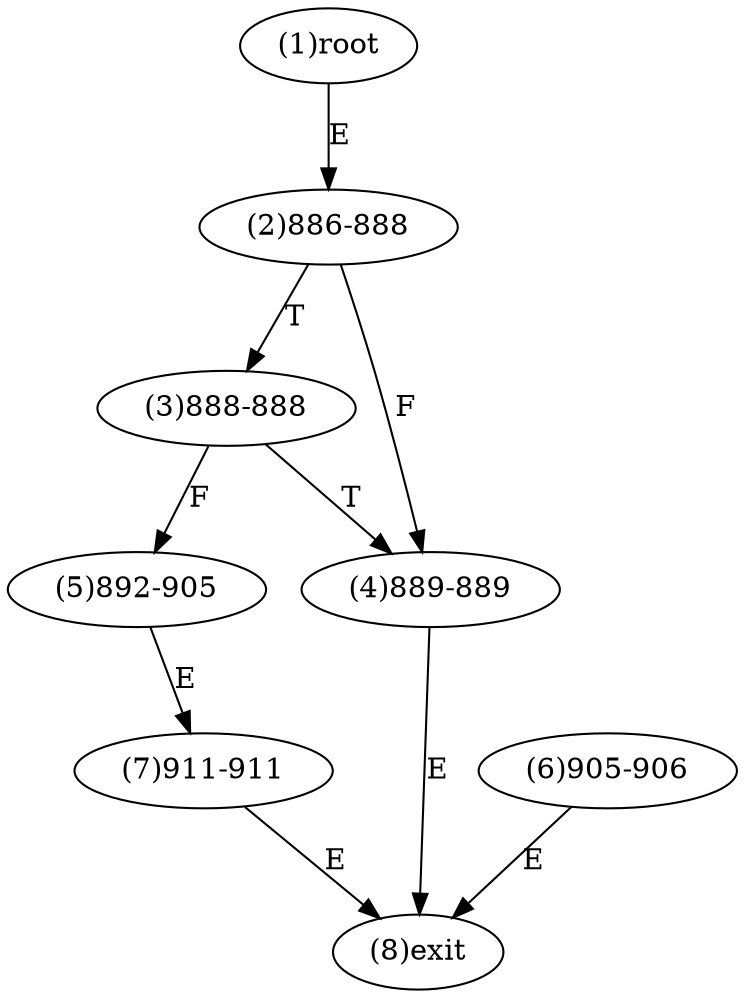 digraph "" { 
1[ label="(1)root"];
2[ label="(2)886-888"];
3[ label="(3)888-888"];
4[ label="(4)889-889"];
5[ label="(5)892-905"];
6[ label="(6)905-906"];
7[ label="(7)911-911"];
8[ label="(8)exit"];
1->2[ label="E"];
2->4[ label="F"];
2->3[ label="T"];
3->5[ label="F"];
3->4[ label="T"];
4->8[ label="E"];
5->7[ label="E"];
6->8[ label="E"];
7->8[ label="E"];
}